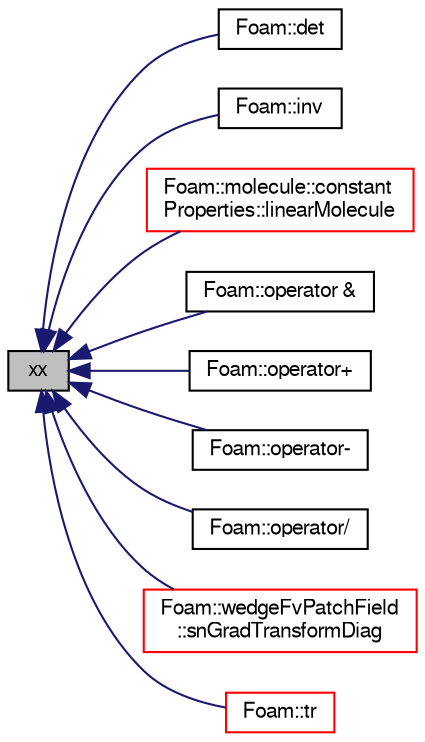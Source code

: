 digraph "xx"
{
  bgcolor="transparent";
  edge [fontname="FreeSans",fontsize="10",labelfontname="FreeSans",labelfontsize="10"];
  node [fontname="FreeSans",fontsize="10",shape=record];
  rankdir="LR";
  Node9 [label="xx",height=0.2,width=0.4,color="black", fillcolor="grey75", style="filled", fontcolor="black"];
  Node9 -> Node10 [dir="back",color="midnightblue",fontsize="10",style="solid",fontname="FreeSans"];
  Node10 [label="Foam::det",height=0.2,width=0.4,color="black",URL="$a21124.html#ac250f908c2eeec7353b359b0cebd1e8f",tooltip="Return the determinant of a diagonal tensor. "];
  Node9 -> Node11 [dir="back",color="midnightblue",fontsize="10",style="solid",fontname="FreeSans"];
  Node11 [label="Foam::inv",height=0.2,width=0.4,color="black",URL="$a21124.html#aaf621d061b5e01a51191e22c1dc57077",tooltip="Return the inverse of a diagonal tensor. "];
  Node9 -> Node12 [dir="back",color="midnightblue",fontsize="10",style="solid",fontname="FreeSans"];
  Node12 [label="Foam::molecule::constant\lProperties::linearMolecule",height=0.2,width=0.4,color="red",URL="$a24394.html#aeb2a2b14062fa73f93abea82566a4856"];
  Node9 -> Node14 [dir="back",color="midnightblue",fontsize="10",style="solid",fontname="FreeSans"];
  Node14 [label="Foam::operator &",height=0.2,width=0.4,color="black",URL="$a21124.html#ae70f6c4e33dd2878ba58dbc0ae2cbea3",tooltip="Inner-product between two diagonal tensors. "];
  Node9 -> Node15 [dir="back",color="midnightblue",fontsize="10",style="solid",fontname="FreeSans"];
  Node15 [label="Foam::operator+",height=0.2,width=0.4,color="black",URL="$a21124.html#afd3ddb9840be2a7ca902615359e3283e"];
  Node9 -> Node16 [dir="back",color="midnightblue",fontsize="10",style="solid",fontname="FreeSans"];
  Node16 [label="Foam::operator-",height=0.2,width=0.4,color="black",URL="$a21124.html#a2c7fb7bc3807efdfd0a5456730bc84fc"];
  Node9 -> Node17 [dir="back",color="midnightblue",fontsize="10",style="solid",fontname="FreeSans"];
  Node17 [label="Foam::operator/",height=0.2,width=0.4,color="black",URL="$a21124.html#aa27e874cfb850f9030a3f109d2437758",tooltip="Division of a scalar by a diagonalTensor. "];
  Node9 -> Node18 [dir="back",color="midnightblue",fontsize="10",style="solid",fontname="FreeSans"];
  Node18 [label="Foam::wedgeFvPatchField\l::snGradTransformDiag",height=0.2,width=0.4,color="red",URL="$a22054.html#ad369a69e9725d4bf2e6f522035c8d53d",tooltip="Return face-gradient transform diagonal. "];
  Node9 -> Node20 [dir="back",color="midnightblue",fontsize="10",style="solid",fontname="FreeSans"];
  Node20 [label="Foam::tr",height=0.2,width=0.4,color="red",URL="$a21124.html#a9354c5cf1c5094875b098457c7502c2f",tooltip="Return the trace of a diagonal tensor. "];
}
